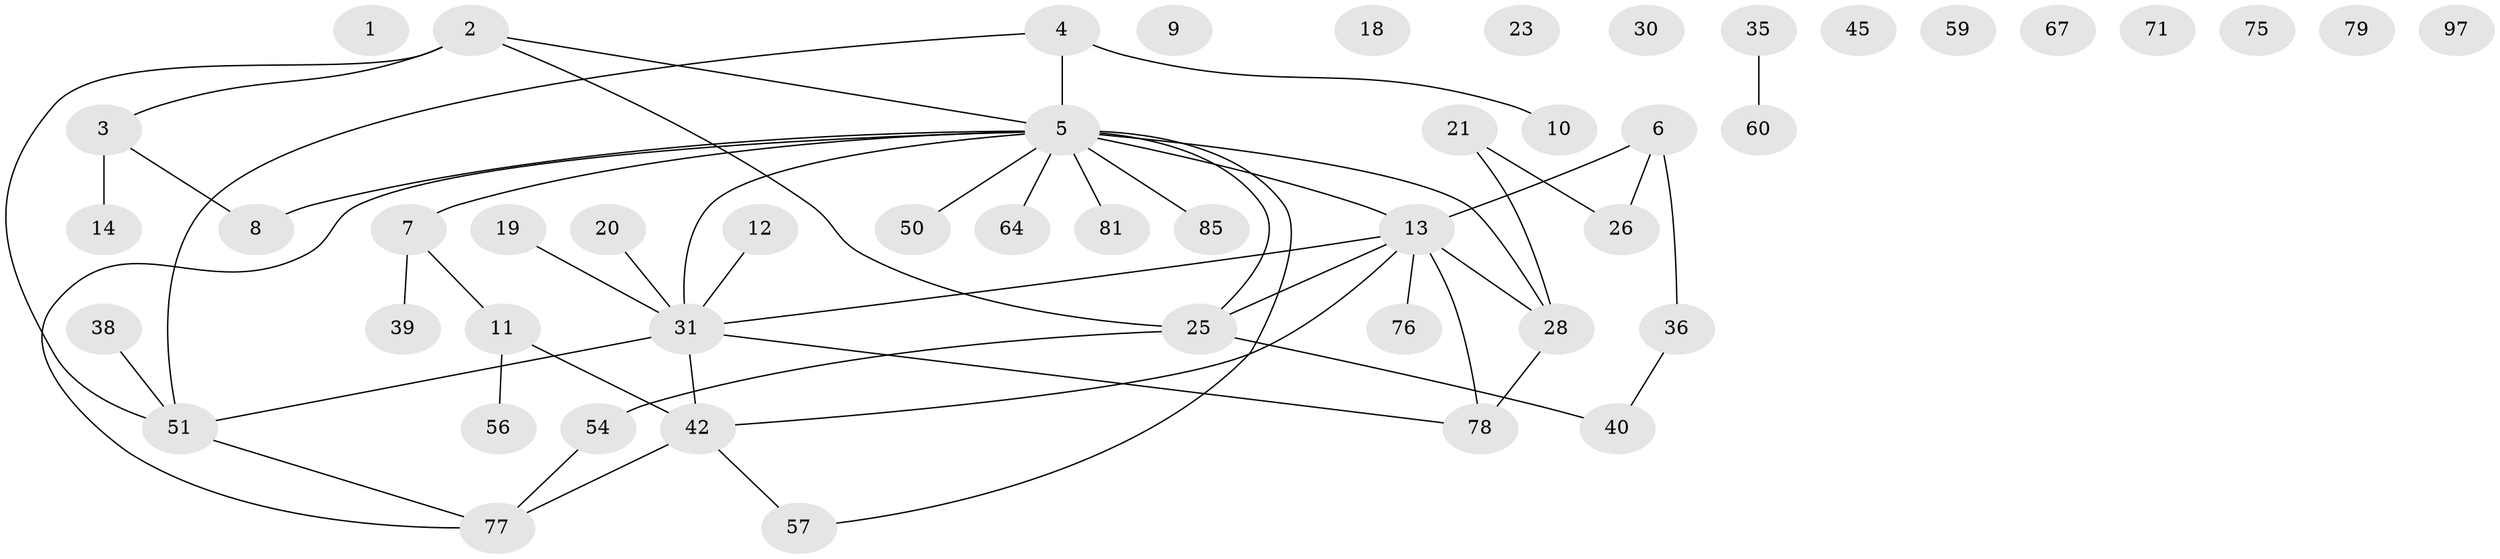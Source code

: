 // original degree distribution, {1: 0.30392156862745096, 3: 0.17647058823529413, 2: 0.29411764705882354, 5: 0.06862745098039216, 0: 0.0784313725490196, 4: 0.0784313725490196}
// Generated by graph-tools (version 1.1) at 2025/16/03/04/25 18:16:34]
// undirected, 49 vertices, 52 edges
graph export_dot {
graph [start="1"]
  node [color=gray90,style=filled];
  1 [super="+49"];
  2 [super="+95+101"];
  3 [super="+17"];
  4 [super="+96+15"];
  5 [super="+62+24+16+58"];
  6 [super="+53+34"];
  7 [super="+93+37"];
  8 [super="+46+22"];
  9;
  10 [super="+55"];
  11 [super="+90"];
  12;
  13 [super="+27+61"];
  14;
  18;
  19 [super="+33"];
  20;
  21 [super="+41"];
  23;
  25 [super="+43+32"];
  26 [super="+29"];
  28 [super="+48+52"];
  30;
  31 [super="+89+47+73"];
  35 [super="+84"];
  36 [super="+69"];
  38 [super="+102"];
  39;
  40;
  42 [super="+87"];
  45;
  50;
  51 [super="+68"];
  54;
  56 [super="+100"];
  57 [super="+63+66+92+83"];
  59 [super="+74"];
  60 [super="+94"];
  64;
  67 [super="+99"];
  71;
  75 [super="+82"];
  76;
  77 [super="+91"];
  78 [super="+86"];
  79;
  81;
  85;
  97;
  2 -- 5;
  2 -- 3;
  2 -- 25;
  2 -- 51;
  3 -- 14;
  3 -- 8;
  4 -- 51;
  4 -- 10;
  4 -- 5;
  5 -- 7;
  5 -- 8;
  5 -- 64;
  5 -- 81 [weight=2];
  5 -- 85;
  5 -- 25;
  5 -- 28;
  5 -- 57;
  5 -- 13;
  5 -- 31;
  5 -- 77;
  5 -- 50;
  6 -- 36;
  6 -- 13;
  6 -- 26;
  7 -- 39;
  7 -- 11;
  11 -- 56;
  11 -- 42;
  12 -- 31;
  13 -- 25;
  13 -- 42;
  13 -- 78;
  13 -- 76;
  13 -- 28;
  13 -- 31;
  19 -- 31;
  20 -- 31;
  21 -- 26;
  21 -- 28;
  25 -- 54;
  25 -- 40;
  28 -- 78;
  31 -- 51;
  31 -- 42;
  31 -- 78;
  35 -- 60;
  36 -- 40;
  38 -- 51;
  42 -- 57;
  42 -- 77;
  51 -- 77;
  54 -- 77;
}
